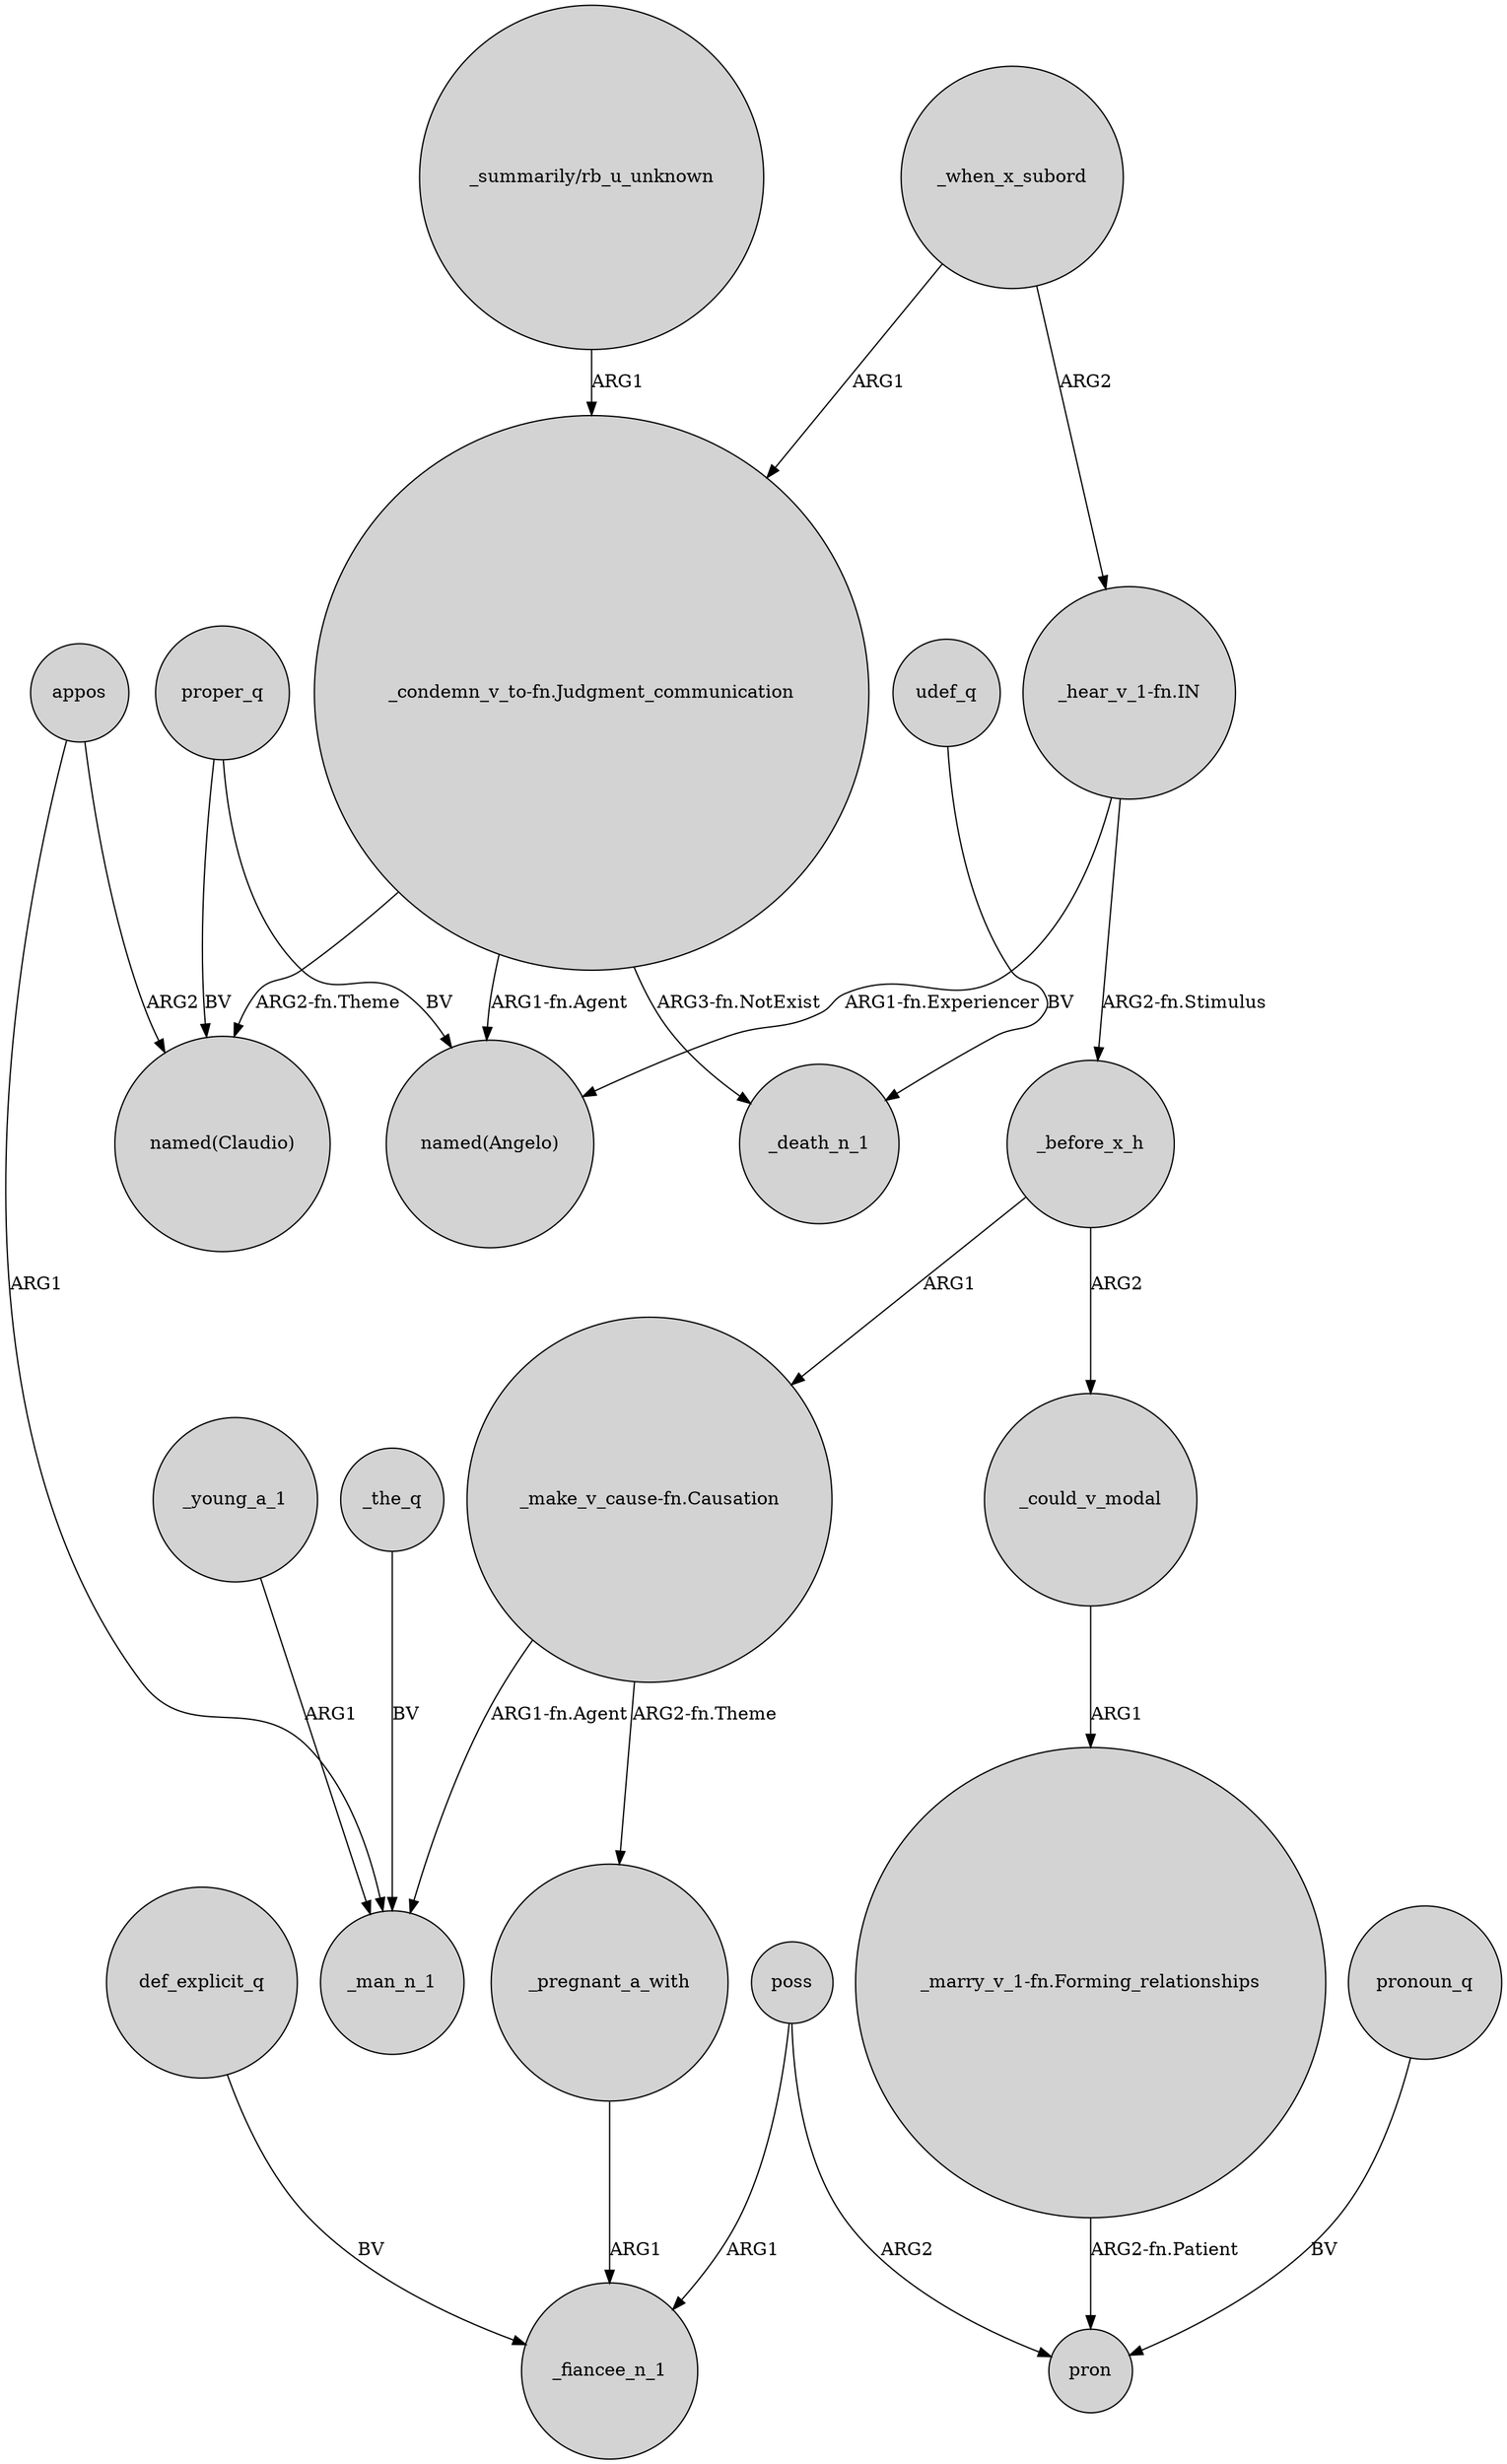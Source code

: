 digraph {
	node [shape=circle style=filled]
	"_hear_v_1-fn.IN" -> "named(Angelo)" [label="ARG1-fn.Experiencer"]
	"_hear_v_1-fn.IN" -> _before_x_h [label="ARG2-fn.Stimulus"]
	_the_q -> _man_n_1 [label=BV]
	poss -> pron [label=ARG2]
	_could_v_modal -> "_marry_v_1-fn.Forming_relationships" [label=ARG1]
	"_summarily/rb_u_unknown" -> "_condemn_v_to-fn.Judgment_communication" [label=ARG1]
	_before_x_h -> "_make_v_cause-fn.Causation" [label=ARG1]
	def_explicit_q -> _fiancee_n_1 [label=BV]
	_when_x_subord -> "_hear_v_1-fn.IN" [label=ARG2]
	_before_x_h -> _could_v_modal [label=ARG2]
	pronoun_q -> pron [label=BV]
	appos -> _man_n_1 [label=ARG1]
	proper_q -> "named(Claudio)" [label=BV]
	"_make_v_cause-fn.Causation" -> _man_n_1 [label="ARG1-fn.Agent"]
	"_condemn_v_to-fn.Judgment_communication" -> "named(Angelo)" [label="ARG1-fn.Agent"]
	appos -> "named(Claudio)" [label=ARG2]
	proper_q -> "named(Angelo)" [label=BV]
	poss -> _fiancee_n_1 [label=ARG1]
	"_condemn_v_to-fn.Judgment_communication" -> "named(Claudio)" [label="ARG2-fn.Theme"]
	"_marry_v_1-fn.Forming_relationships" -> pron [label="ARG2-fn.Patient"]
	udef_q -> _death_n_1 [label=BV]
	"_condemn_v_to-fn.Judgment_communication" -> _death_n_1 [label="ARG3-fn.NotExist"]
	_pregnant_a_with -> _fiancee_n_1 [label=ARG1]
	_when_x_subord -> "_condemn_v_to-fn.Judgment_communication" [label=ARG1]
	"_make_v_cause-fn.Causation" -> _pregnant_a_with [label="ARG2-fn.Theme"]
	_young_a_1 -> _man_n_1 [label=ARG1]
}
